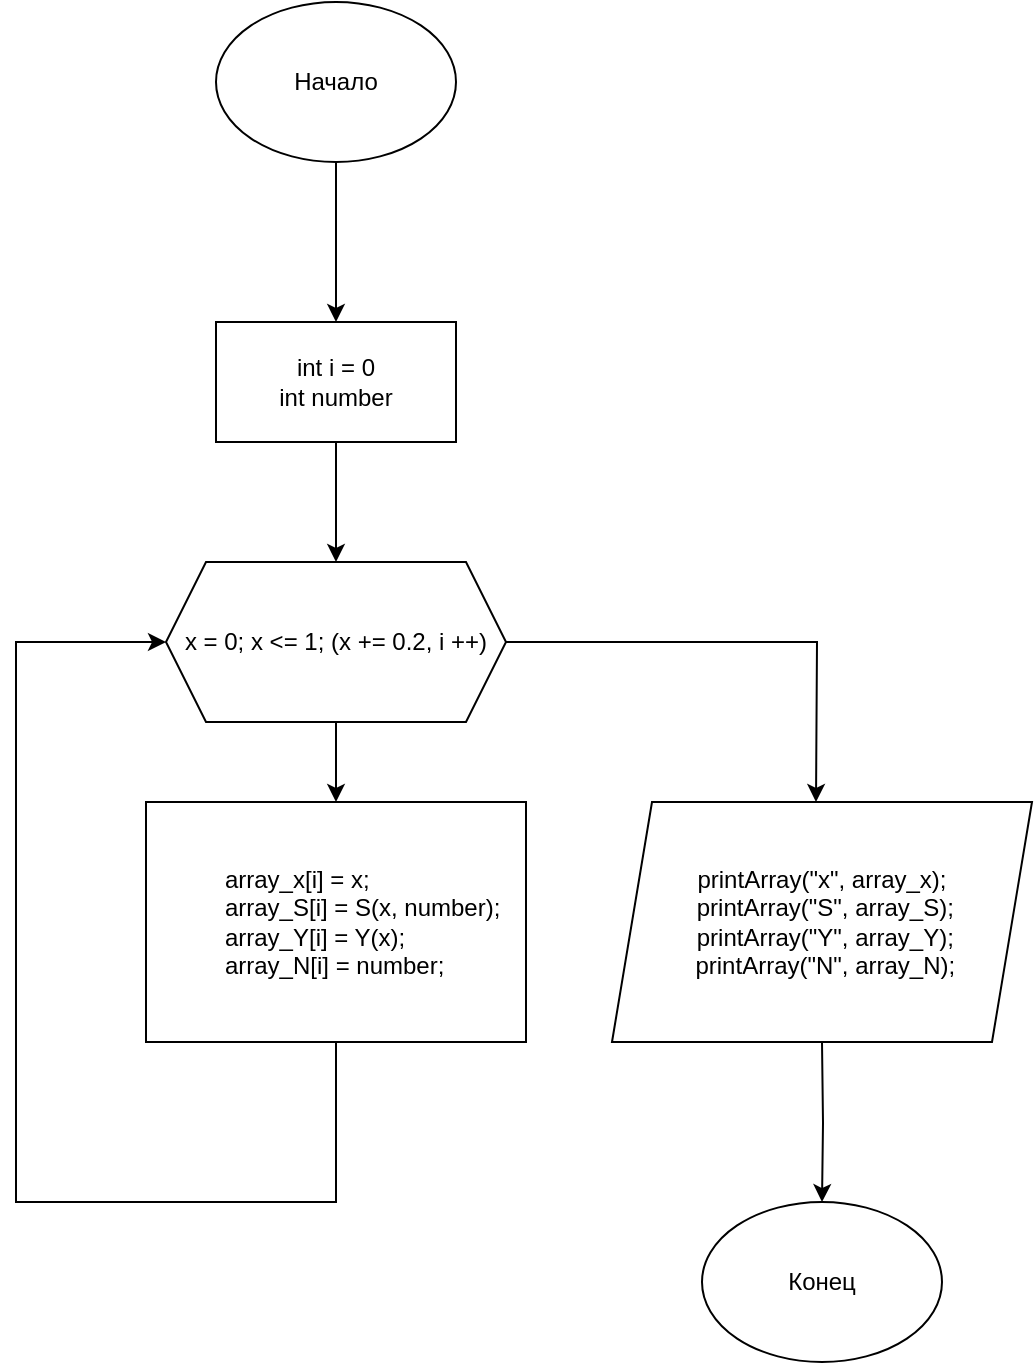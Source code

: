<mxfile version="15.2.7" type="device"><diagram id="0BxmjrJ11uR7dzeKudrx" name="Страница 1"><mxGraphModel dx="1221" dy="714" grid="1" gridSize="10" guides="1" tooltips="1" connect="1" arrows="1" fold="1" page="1" pageScale="1" pageWidth="827" pageHeight="1169" math="0" shadow="0"><root><mxCell id="0"/><mxCell id="1" parent="0"/><mxCell id="qdy1lB2XyWp4yjo874z_-3" value="" style="edgeStyle=orthogonalEdgeStyle;rounded=0;orthogonalLoop=1;jettySize=auto;html=1;" parent="1" source="5SIU7_GC0JNegeDPlh6g-1" edge="1"><mxGeometry relative="1" as="geometry"><mxPoint x="400" y="200" as="targetPoint"/></mxGeometry></mxCell><mxCell id="5SIU7_GC0JNegeDPlh6g-1" value="Начало" style="ellipse;whiteSpace=wrap;html=1;" parent="1" vertex="1"><mxGeometry x="340" y="40" width="120" height="80" as="geometry"/></mxCell><mxCell id="5SIU7_GC0JNegeDPlh6g-12" value="&lt;div style=&quot;text-align: left&quot;&gt;&amp;nbsp; &amp;nbsp; &amp;nbsp; &amp;nbsp; array_x[i] = x;&lt;/div&gt;&lt;div&gt;&amp;nbsp; &amp;nbsp; &amp;nbsp; &amp;nbsp; array_S[i] = S(x, number);&lt;/div&gt;&lt;div style=&quot;text-align: left&quot;&gt;&amp;nbsp; &amp;nbsp; &amp;nbsp; &amp;nbsp; array_Y[i] = Y(x);&lt;/div&gt;&lt;div style=&quot;text-align: left&quot;&gt;&amp;nbsp; &amp;nbsp; &amp;nbsp; &amp;nbsp; array_N[i] = number;&lt;/div&gt;" style="rounded=0;whiteSpace=wrap;html=1;" parent="1" vertex="1"><mxGeometry x="305" y="440" width="190" height="120" as="geometry"/></mxCell><mxCell id="qdy1lB2XyWp4yjo874z_-5" style="edgeStyle=orthogonalEdgeStyle;rounded=0;orthogonalLoop=1;jettySize=auto;html=1;exitX=0.5;exitY=1;exitDx=0;exitDy=0;entryX=0;entryY=0.5;entryDx=0;entryDy=0;" parent="1" source="5SIU7_GC0JNegeDPlh6g-12" target="qdy1lB2XyWp4yjo874z_-2" edge="1"><mxGeometry relative="1" as="geometry"><mxPoint x="280" y="360" as="targetPoint"/><mxPoint x="400" y="660.0" as="sourcePoint"/><Array as="points"><mxPoint x="400" y="640"/><mxPoint x="240" y="640"/><mxPoint x="240" y="360"/></Array></mxGeometry></mxCell><mxCell id="qdy1lB2XyWp4yjo874z_-8" style="edgeStyle=orthogonalEdgeStyle;rounded=0;orthogonalLoop=1;jettySize=auto;html=1;" parent="1" target="qdy1lB2XyWp4yjo874z_-9" edge="1"><mxGeometry relative="1" as="geometry"><mxPoint x="643" y="640.0" as="targetPoint"/><mxPoint x="643" y="560" as="sourcePoint"/></mxGeometry></mxCell><mxCell id="5SIU7_GC0JNegeDPlh6g-25" value="printArray(&quot;x&quot;, array_x);&lt;br&gt;&lt;div&gt;&amp;nbsp;printArray(&quot;S&quot;, array_S);&lt;/div&gt;&lt;div&gt;&lt;div&gt;&amp;nbsp;printArray(&quot;Y&quot;, array_Y);&lt;/div&gt;&lt;div&gt;&amp;nbsp;printArray(&quot;N&quot;, array_N);&lt;/div&gt;&lt;/div&gt;" style="shape=parallelogram;perimeter=parallelogramPerimeter;whiteSpace=wrap;html=1;fixedSize=1;align=center;" parent="1" vertex="1"><mxGeometry x="538" y="440" width="210" height="120" as="geometry"/></mxCell><mxCell id="qdy1lB2XyWp4yjo874z_-4" style="edgeStyle=orthogonalEdgeStyle;rounded=0;orthogonalLoop=1;jettySize=auto;html=1;exitX=0.5;exitY=1;exitDx=0;exitDy=0;entryX=0.5;entryY=0;entryDx=0;entryDy=0;" parent="1" source="qdy1lB2XyWp4yjo874z_-2" target="5SIU7_GC0JNegeDPlh6g-12" edge="1"><mxGeometry relative="1" as="geometry"/></mxCell><mxCell id="qdy1lB2XyWp4yjo874z_-7" style="edgeStyle=orthogonalEdgeStyle;rounded=0;orthogonalLoop=1;jettySize=auto;html=1;exitX=1;exitY=0.5;exitDx=0;exitDy=0;" parent="1" source="qdy1lB2XyWp4yjo874z_-2" edge="1"><mxGeometry relative="1" as="geometry"><mxPoint x="640" y="440" as="targetPoint"/></mxGeometry></mxCell><mxCell id="qdy1lB2XyWp4yjo874z_-2" value="x = 0; x &amp;lt;= 1; (x += 0.2, i ++)" style="shape=hexagon;perimeter=hexagonPerimeter2;whiteSpace=wrap;html=1;fixedSize=1;" parent="1" vertex="1"><mxGeometry x="315" y="320" width="170" height="80" as="geometry"/></mxCell><mxCell id="qdy1lB2XyWp4yjo874z_-9" value="Конец" style="ellipse;whiteSpace=wrap;html=1;" parent="1" vertex="1"><mxGeometry x="583" y="640.0" width="120" height="80" as="geometry"/></mxCell><mxCell id="n229cuGask_CHOXsA4---3" style="edgeStyle=orthogonalEdgeStyle;rounded=0;orthogonalLoop=1;jettySize=auto;html=1;entryX=0.5;entryY=0;entryDx=0;entryDy=0;" edge="1" parent="1" source="n229cuGask_CHOXsA4---2" target="qdy1lB2XyWp4yjo874z_-2"><mxGeometry relative="1" as="geometry"/></mxCell><mxCell id="n229cuGask_CHOXsA4---2" value="int i = 0&lt;br&gt;int number" style="rounded=0;whiteSpace=wrap;html=1;" vertex="1" parent="1"><mxGeometry x="340" y="200" width="120" height="60" as="geometry"/></mxCell></root></mxGraphModel></diagram></mxfile>